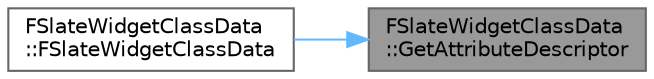 digraph "FSlateWidgetClassData::GetAttributeDescriptor"
{
 // INTERACTIVE_SVG=YES
 // LATEX_PDF_SIZE
  bgcolor="transparent";
  edge [fontname=Helvetica,fontsize=10,labelfontname=Helvetica,labelfontsize=10];
  node [fontname=Helvetica,fontsize=10,shape=box,height=0.2,width=0.4];
  rankdir="RL";
  Node1 [id="Node000001",label="FSlateWidgetClassData\l::GetAttributeDescriptor",height=0.2,width=0.4,color="gray40", fillcolor="grey60", style="filled", fontcolor="black",tooltip=" "];
  Node1 -> Node2 [id="edge1_Node000001_Node000002",dir="back",color="steelblue1",style="solid",tooltip=" "];
  Node2 [id="Node000002",label="FSlateWidgetClassData\l::FSlateWidgetClassData",height=0.2,width=0.4,color="grey40", fillcolor="white", style="filled",URL="$dc/d3b/classFSlateWidgetClassData.html#a1c26f3731a0ad8527d8c50cb702c198c",tooltip=" "];
}
